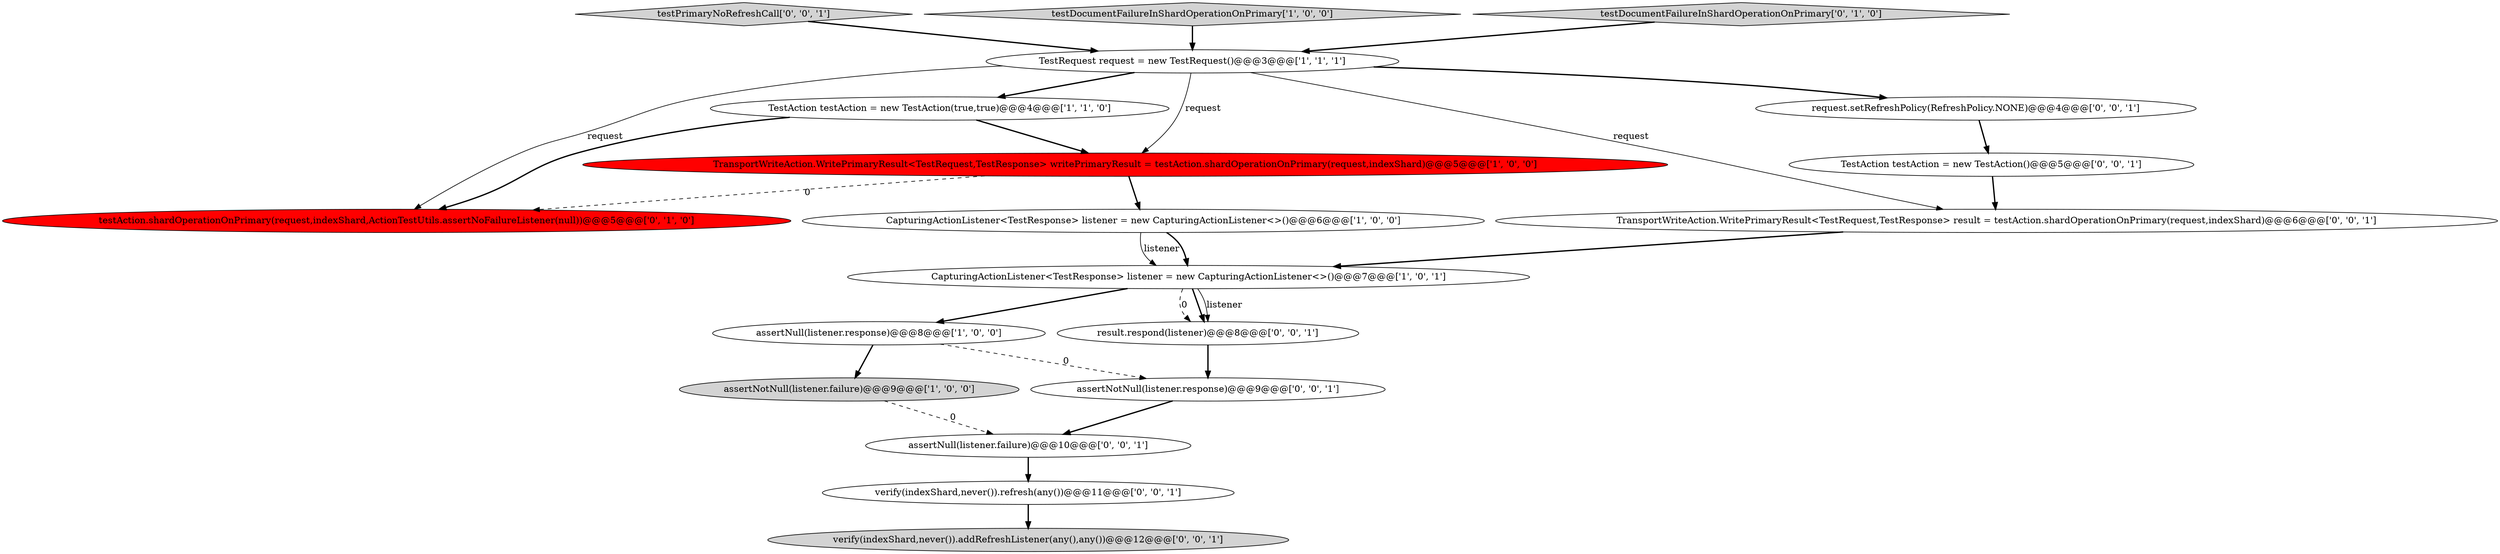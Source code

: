 digraph {
1 [style = filled, label = "TestRequest request = new TestRequest()@@@3@@@['1', '1', '1']", fillcolor = white, shape = ellipse image = "AAA0AAABBB1BBB"];
5 [style = filled, label = "CapturingActionListener<TestResponse> listener = new CapturingActionListener<>()@@@6@@@['1', '0', '0']", fillcolor = white, shape = ellipse image = "AAA0AAABBB1BBB"];
2 [style = filled, label = "assertNotNull(listener.failure)@@@9@@@['1', '0', '0']", fillcolor = lightgray, shape = ellipse image = "AAA0AAABBB1BBB"];
6 [style = filled, label = "assertNull(listener.response)@@@8@@@['1', '0', '0']", fillcolor = white, shape = ellipse image = "AAA0AAABBB1BBB"];
10 [style = filled, label = "testPrimaryNoRefreshCall['0', '0', '1']", fillcolor = lightgray, shape = diamond image = "AAA0AAABBB3BBB"];
8 [style = filled, label = "testAction.shardOperationOnPrimary(request,indexShard,ActionTestUtils.assertNoFailureListener(null))@@@5@@@['0', '1', '0']", fillcolor = red, shape = ellipse image = "AAA1AAABBB2BBB"];
0 [style = filled, label = "CapturingActionListener<TestResponse> listener = new CapturingActionListener<>()@@@7@@@['1', '0', '1']", fillcolor = white, shape = ellipse image = "AAA0AAABBB1BBB"];
14 [style = filled, label = "result.respond(listener)@@@8@@@['0', '0', '1']", fillcolor = white, shape = ellipse image = "AAA0AAABBB3BBB"];
13 [style = filled, label = "TestAction testAction = new TestAction()@@@5@@@['0', '0', '1']", fillcolor = white, shape = ellipse image = "AAA0AAABBB3BBB"];
17 [style = filled, label = "verify(indexShard,never()).addRefreshListener(any(),any())@@@12@@@['0', '0', '1']", fillcolor = lightgray, shape = ellipse image = "AAA0AAABBB3BBB"];
4 [style = filled, label = "testDocumentFailureInShardOperationOnPrimary['1', '0', '0']", fillcolor = lightgray, shape = diamond image = "AAA0AAABBB1BBB"];
9 [style = filled, label = "testDocumentFailureInShardOperationOnPrimary['0', '1', '0']", fillcolor = lightgray, shape = diamond image = "AAA0AAABBB2BBB"];
16 [style = filled, label = "assertNull(listener.failure)@@@10@@@['0', '0', '1']", fillcolor = white, shape = ellipse image = "AAA0AAABBB3BBB"];
7 [style = filled, label = "TestAction testAction = new TestAction(true,true)@@@4@@@['1', '1', '0']", fillcolor = white, shape = ellipse image = "AAA0AAABBB1BBB"];
12 [style = filled, label = "request.setRefreshPolicy(RefreshPolicy.NONE)@@@4@@@['0', '0', '1']", fillcolor = white, shape = ellipse image = "AAA0AAABBB3BBB"];
18 [style = filled, label = "TransportWriteAction.WritePrimaryResult<TestRequest,TestResponse> result = testAction.shardOperationOnPrimary(request,indexShard)@@@6@@@['0', '0', '1']", fillcolor = white, shape = ellipse image = "AAA0AAABBB3BBB"];
3 [style = filled, label = "TransportWriteAction.WritePrimaryResult<TestRequest,TestResponse> writePrimaryResult = testAction.shardOperationOnPrimary(request,indexShard)@@@5@@@['1', '0', '0']", fillcolor = red, shape = ellipse image = "AAA1AAABBB1BBB"];
15 [style = filled, label = "assertNotNull(listener.response)@@@9@@@['0', '0', '1']", fillcolor = white, shape = ellipse image = "AAA0AAABBB3BBB"];
11 [style = filled, label = "verify(indexShard,never()).refresh(any())@@@11@@@['0', '0', '1']", fillcolor = white, shape = ellipse image = "AAA0AAABBB3BBB"];
5->0 [style = solid, label="listener"];
16->11 [style = bold, label=""];
0->6 [style = bold, label=""];
1->8 [style = solid, label="request"];
7->8 [style = bold, label=""];
15->16 [style = bold, label=""];
1->7 [style = bold, label=""];
7->3 [style = bold, label=""];
6->2 [style = bold, label=""];
0->14 [style = dashed, label="0"];
12->13 [style = bold, label=""];
3->5 [style = bold, label=""];
0->14 [style = bold, label=""];
1->3 [style = solid, label="request"];
5->0 [style = bold, label=""];
6->15 [style = dashed, label="0"];
2->16 [style = dashed, label="0"];
1->12 [style = bold, label=""];
3->8 [style = dashed, label="0"];
11->17 [style = bold, label=""];
14->15 [style = bold, label=""];
4->1 [style = bold, label=""];
1->18 [style = solid, label="request"];
9->1 [style = bold, label=""];
10->1 [style = bold, label=""];
0->14 [style = solid, label="listener"];
18->0 [style = bold, label=""];
13->18 [style = bold, label=""];
}
